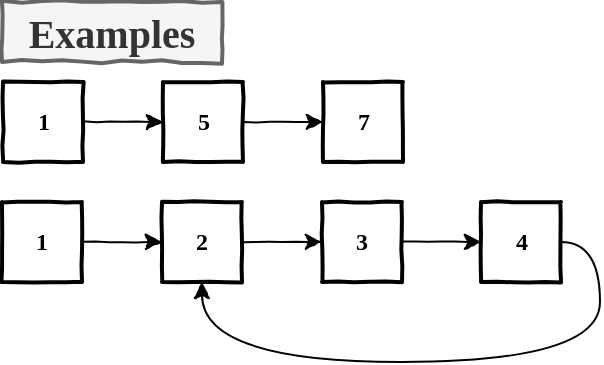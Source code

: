 <mxfile version="12.0.2" type="github" pages="1"><diagram id="6osWwzDlE2fkLGYd4lHV" name="Page-1"><mxGraphModel dx="487" dy="373" grid="1" gridSize="10" guides="1" tooltips="1" connect="1" arrows="1" fold="1" page="1" pageScale="1" pageWidth="850" pageHeight="1100" math="0" shadow="0"><root><mxCell id="0"/><mxCell id="1" parent="0"/><mxCell id="8nTAkT_RjBLRVglvXBbW-20" value="" style="edgeStyle=orthogonalEdgeStyle;rounded=0;orthogonalLoop=1;jettySize=auto;html=1;comic=1;" edge="1" parent="1" source="8nTAkT_RjBLRVglvXBbW-21" target="8nTAkT_RjBLRVglvXBbW-23"><mxGeometry relative="1" as="geometry"/></mxCell><mxCell id="8nTAkT_RjBLRVglvXBbW-21" value="1" style="html=1;whiteSpace=wrap;comic=1;strokeWidth=2;fontFamily=Comic Sans MS;fontStyle=1;" vertex="1" parent="1"><mxGeometry x="40" y="140" width="40" height="40" as="geometry"/></mxCell><mxCell id="8nTAkT_RjBLRVglvXBbW-22" style="edgeStyle=orthogonalEdgeStyle;rounded=0;comic=1;orthogonalLoop=1;jettySize=auto;html=1;exitX=1;exitY=0.5;exitDx=0;exitDy=0;entryX=0;entryY=0.5;entryDx=0;entryDy=0;labelBackgroundColor=none;fontFamily=Comic Sans MS;fontSize=10;fontColor=#000000;" edge="1" parent="1" source="8nTAkT_RjBLRVglvXBbW-23" target="8nTAkT_RjBLRVglvXBbW-25"><mxGeometry relative="1" as="geometry"/></mxCell><mxCell id="8nTAkT_RjBLRVglvXBbW-23" value="2" style="html=1;whiteSpace=wrap;comic=1;strokeWidth=2;fontFamily=Comic Sans MS;fontStyle=1;" vertex="1" parent="1"><mxGeometry x="120" y="140" width="40" height="40" as="geometry"/></mxCell><mxCell id="8nTAkT_RjBLRVglvXBbW-24" style="edgeStyle=orthogonalEdgeStyle;rounded=0;comic=1;orthogonalLoop=1;jettySize=auto;html=1;exitX=1;exitY=0.5;exitDx=0;exitDy=0;entryX=0;entryY=0.5;entryDx=0;entryDy=0;labelBackgroundColor=none;fontFamily=Comic Sans MS;fontSize=10;fontColor=#000000;" edge="1" parent="1" source="8nTAkT_RjBLRVglvXBbW-25" target="8nTAkT_RjBLRVglvXBbW-26"><mxGeometry relative="1" as="geometry"/></mxCell><mxCell id="8nTAkT_RjBLRVglvXBbW-25" value="3" style="html=1;whiteSpace=wrap;comic=1;strokeWidth=2;fontFamily=Comic Sans MS;fontStyle=1;" vertex="1" parent="1"><mxGeometry x="200" y="140" width="40" height="40" as="geometry"/></mxCell><mxCell id="8nTAkT_RjBLRVglvXBbW-53" style="edgeStyle=orthogonalEdgeStyle;curved=1;comic=1;orthogonalLoop=1;jettySize=auto;html=1;exitX=1;exitY=0.5;exitDx=0;exitDy=0;entryX=0.5;entryY=1;entryDx=0;entryDy=0;" edge="1" parent="1" source="8nTAkT_RjBLRVglvXBbW-26" target="8nTAkT_RjBLRVglvXBbW-23"><mxGeometry relative="1" as="geometry"><Array as="points"><mxPoint x="339" y="160"/><mxPoint x="339" y="220"/><mxPoint x="140" y="220"/></Array></mxGeometry></mxCell><mxCell id="8nTAkT_RjBLRVglvXBbW-26" value="4" style="html=1;whiteSpace=wrap;comic=1;strokeWidth=2;fontFamily=Comic Sans MS;fontStyle=1;" vertex="1" parent="1"><mxGeometry x="279.5" y="140" width="40" height="40" as="geometry"/></mxCell><mxCell id="8nTAkT_RjBLRVglvXBbW-39" value="" style="edgeStyle=orthogonalEdgeStyle;rounded=0;orthogonalLoop=1;jettySize=auto;html=1;comic=1;" edge="1" parent="1" source="8nTAkT_RjBLRVglvXBbW-40" target="8nTAkT_RjBLRVglvXBbW-42"><mxGeometry relative="1" as="geometry"/></mxCell><mxCell id="8nTAkT_RjBLRVglvXBbW-40" value="1" style="html=1;whiteSpace=wrap;comic=1;strokeWidth=2;fontFamily=Comic Sans MS;fontStyle=1;" vertex="1" parent="1"><mxGeometry x="40.5" y="80" width="40" height="40" as="geometry"/></mxCell><mxCell id="8nTAkT_RjBLRVglvXBbW-41" style="edgeStyle=orthogonalEdgeStyle;rounded=0;comic=1;orthogonalLoop=1;jettySize=auto;html=1;exitX=1;exitY=0.5;exitDx=0;exitDy=0;entryX=0;entryY=0.5;entryDx=0;entryDy=0;labelBackgroundColor=none;fontFamily=Comic Sans MS;fontSize=10;fontColor=#000000;" edge="1" parent="1" source="8nTAkT_RjBLRVglvXBbW-42" target="8nTAkT_RjBLRVglvXBbW-44"><mxGeometry relative="1" as="geometry"/></mxCell><mxCell id="8nTAkT_RjBLRVglvXBbW-42" value="5" style="html=1;whiteSpace=wrap;comic=1;strokeWidth=2;fontFamily=Comic Sans MS;fontStyle=1;" vertex="1" parent="1"><mxGeometry x="120.5" y="80" width="40" height="40" as="geometry"/></mxCell><mxCell id="8nTAkT_RjBLRVglvXBbW-44" value="7" style="html=1;whiteSpace=wrap;comic=1;strokeWidth=2;fontFamily=Comic Sans MS;fontStyle=1;" vertex="1" parent="1"><mxGeometry x="200.5" y="80" width="40" height="40" as="geometry"/></mxCell><mxCell id="8nTAkT_RjBLRVglvXBbW-50" value="&lt;font style=&quot;font-size: 20px&quot;&gt;Examples&lt;/font&gt;" style="html=1;whiteSpace=wrap;comic=1;strokeWidth=2;fontFamily=Comic Sans MS;fontStyle=1;fillColor=#f5f5f5;strokeColor=#666666;fontColor=#333333;" vertex="1" parent="1"><mxGeometry x="40" y="40" width="110" height="30" as="geometry"/></mxCell></root></mxGraphModel></diagram></mxfile>